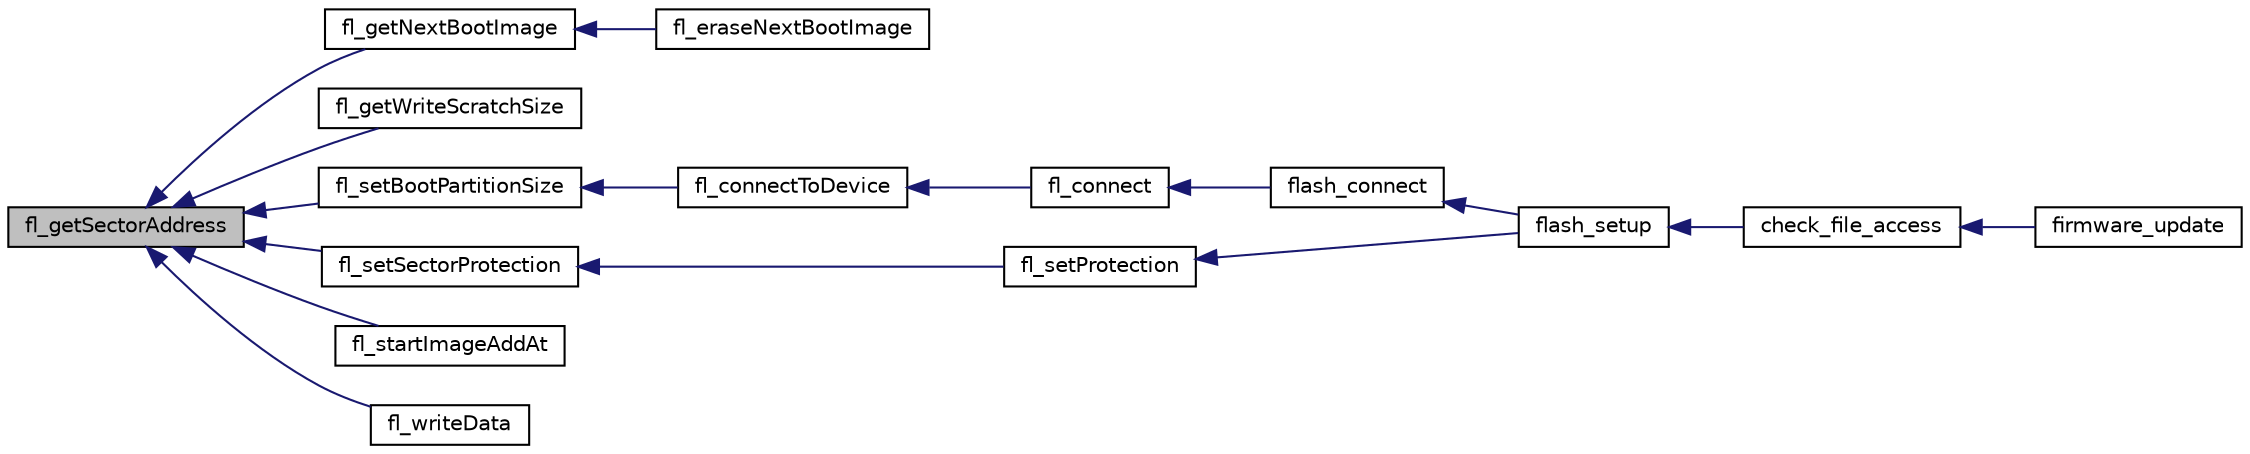 digraph "fl_getSectorAddress"
{
 // INTERACTIVE_SVG=YES
  edge [fontname="Helvetica",fontsize="10",labelfontname="Helvetica",labelfontsize="10"];
  node [fontname="Helvetica",fontsize="10",shape=record];
  rankdir="LR";
  Node1 [label="fl_getSectorAddress",height=0.2,width=0.4,color="black", fillcolor="grey75", style="filled" fontcolor="black"];
  Node1 -> Node2 [dir="back",color="midnightblue",fontsize="10",style="solid",fontname="Helvetica"];
  Node2 [label="fl_getNextBootImage",height=0.2,width=0.4,color="black", fillcolor="white", style="filled",URL="$flashlib_8c.html#a10e0e41c7b86cc4ededeb0c33a38a75d"];
  Node2 -> Node3 [dir="back",color="midnightblue",fontsize="10",style="solid",fontname="Helvetica"];
  Node3 [label="fl_eraseNextBootImage",height=0.2,width=0.4,color="black", fillcolor="white", style="filled",URL="$flashlib_8c.html#a46bc82cb8669dd0e1c304e8528a02706"];
  Node1 -> Node4 [dir="back",color="midnightblue",fontsize="10",style="solid",fontname="Helvetica"];
  Node4 [label="fl_getWriteScratchSize",height=0.2,width=0.4,color="black", fillcolor="white", style="filled",URL="$flashlib_8c.html#aea6a11cdce54e32ab9ef47a14f746652"];
  Node1 -> Node5 [dir="back",color="midnightblue",fontsize="10",style="solid",fontname="Helvetica"];
  Node5 [label="fl_setBootPartitionSize",height=0.2,width=0.4,color="black", fillcolor="white", style="filled",URL="$flashlib_8c.html#a324148726c3c56a53a66654b3b2e3280"];
  Node5 -> Node6 [dir="back",color="midnightblue",fontsize="10",style="solid",fontname="Helvetica"];
  Node6 [label="fl_connectToDevice",height=0.2,width=0.4,color="black", fillcolor="white", style="filled",URL="$flashlib_8c.html#ad23b58e44ae1b5af52894fce310ca434"];
  Node6 -> Node7 [dir="back",color="midnightblue",fontsize="10",style="solid",fontname="Helvetica"];
  Node7 [label="fl_connect",height=0.2,width=0.4,color="black", fillcolor="white", style="filled",URL="$flashlib_8c.html#a52a4484492e8e1fad90079d9d9567951"];
  Node7 -> Node8 [dir="back",color="midnightblue",fontsize="10",style="solid",fontname="Helvetica"];
  Node8 [label="flash_connect",height=0.2,width=0.4,color="black", fillcolor="white", style="filled",URL="$flash__write_8c.html#a71381947178f46aaf26d2c5a3c148a9f"];
  Node8 -> Node9 [dir="back",color="midnightblue",fontsize="10",style="solid",fontname="Helvetica"];
  Node9 [label="flash_setup",height=0.2,width=0.4,color="black", fillcolor="white", style="filled",URL="$flash__write_8c.html#a68a08738ba4df3403b89a376ac330862"];
  Node9 -> Node10 [dir="back",color="midnightblue",fontsize="10",style="solid",fontname="Helvetica"];
  Node10 [label="check_file_access",height=0.2,width=0.4,color="black", fillcolor="white", style="filled",URL="$flash__somanet_8xc.html#a17156495777f802c805e3b2bb340500c"];
  Node10 -> Node11 [dir="back",color="midnightblue",fontsize="10",style="solid",fontname="Helvetica"];
  Node11 [label="firmware_update",height=0.2,width=0.4,color="black", fillcolor="white", style="filled",URL="$flash__somanet_8xc.html#a9e5fd5ed65b86c6c5a9aa1ffabc08486",tooltip="Firmware update function This thread must be on CORE 0 only. "];
  Node1 -> Node12 [dir="back",color="midnightblue",fontsize="10",style="solid",fontname="Helvetica"];
  Node12 [label="fl_setSectorProtection",height=0.2,width=0.4,color="black", fillcolor="white", style="filled",URL="$flashlib_8c.html#a1327d915bc1202dec40911e92977fcb7"];
  Node12 -> Node13 [dir="back",color="midnightblue",fontsize="10",style="solid",fontname="Helvetica"];
  Node13 [label="fl_setProtection",height=0.2,width=0.4,color="black", fillcolor="white", style="filled",URL="$flashlib_8c.html#a3558707626664fd2f5f6a5da36f606d5"];
  Node13 -> Node9 [dir="back",color="midnightblue",fontsize="10",style="solid",fontname="Helvetica"];
  Node1 -> Node14 [dir="back",color="midnightblue",fontsize="10",style="solid",fontname="Helvetica"];
  Node14 [label="fl_startImageAddAt",height=0.2,width=0.4,color="black", fillcolor="white", style="filled",URL="$flashlib_8c.html#ad5bb339d347247b5122a10bf18ddfcf1"];
  Node1 -> Node15 [dir="back",color="midnightblue",fontsize="10",style="solid",fontname="Helvetica"];
  Node15 [label="fl_writeData",height=0.2,width=0.4,color="black", fillcolor="white", style="filled",URL="$flashlib_8c.html#a0b9de23c2221ee978540ccf39df36f58"];
}
